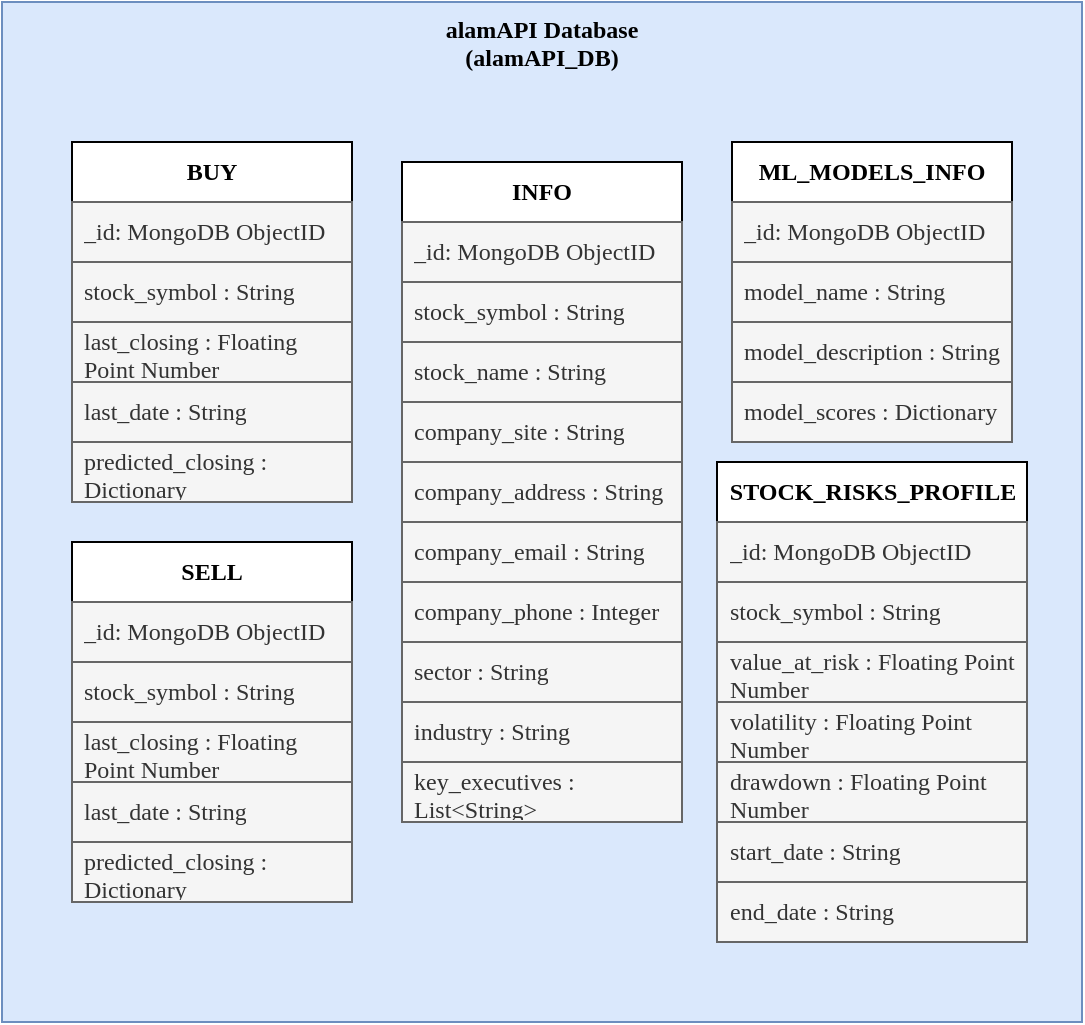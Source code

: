 <mxfile scale="5" border="0">
    <diagram id="MAAUg5SlB5vbJC74zuwW" name="Page-1">
        <mxGraphModel dx="365" dy="795" grid="1" gridSize="10" guides="1" tooltips="1" connect="1" arrows="1" fold="1" page="1" pageScale="1" pageWidth="850" pageHeight="1100" math="0" shadow="0">
            <root>
                <mxCell id="0"/>
                <mxCell id="1" parent="0"/>
                <mxCell id="2" value="&lt;b&gt;alamAPI Database&lt;br&gt;(alamAPI_DB)&lt;/b&gt;" style="rounded=0;whiteSpace=wrap;html=1;fillColor=#dae8fc;strokeColor=#6c8ebf;fontFamily=CMU;fontSource=https%3A%2F%2Ffontlibrary.org%2F%2Fface%2Fcmu-serif;verticalAlign=top;movable=1;resizable=1;rotatable=1;deletable=1;editable=1;connectable=1;" parent="1" vertex="1">
                    <mxGeometry x="40" y="40" width="540" height="510" as="geometry"/>
                </mxCell>
                <mxCell id="17" value="&lt;b&gt;BUY&lt;/b&gt;" style="swimlane;fontStyle=0;childLayout=stackLayout;horizontal=1;startSize=30;horizontalStack=0;resizeParent=1;resizeParentMax=0;resizeLast=0;collapsible=1;marginBottom=0;whiteSpace=wrap;html=1;fontFamily=CMU;fontSource=https%3A%2F%2Ffontlibrary.org%2F%2Fface%2Fcmu-serif;" parent="1" vertex="1">
                    <mxGeometry x="75" y="110" width="140" height="180" as="geometry">
                        <mxRectangle x="100" y="160" width="40" height="40" as="alternateBounds"/>
                    </mxGeometry>
                </mxCell>
                <mxCell id="18" value="_id: MongoDB ObjectID" style="text;align=left;verticalAlign=middle;spacingLeft=4;spacingRight=4;overflow=hidden;points=[[0,0.5],[1,0.5]];portConstraint=eastwest;rotatable=0;whiteSpace=wrap;html=1;fillColor=#f5f5f5;fontColor=#333333;strokeColor=#666666;fontFamily=CMU;fontSource=https%3A%2F%2Ffontlibrary.org%2F%2Fface%2Fcmu-serif;" parent="17" vertex="1">
                    <mxGeometry y="30" width="140" height="30" as="geometry"/>
                </mxCell>
                <mxCell id="19" value="stock_symbol : String" style="text;align=left;verticalAlign=middle;spacingLeft=4;spacingRight=4;overflow=hidden;points=[[0,0.5],[1,0.5]];portConstraint=eastwest;rotatable=0;whiteSpace=wrap;html=1;fillColor=#f5f5f5;fontColor=#333333;strokeColor=#666666;fontFamily=CMU;fontSource=https%3A%2F%2Ffontlibrary.org%2F%2Fface%2Fcmu-serif;" parent="17" vertex="1">
                    <mxGeometry y="60" width="140" height="30" as="geometry"/>
                </mxCell>
                <mxCell id="24" value="last_closing : Floating Point Number" style="text;align=left;verticalAlign=middle;spacingLeft=4;spacingRight=4;overflow=hidden;points=[[0,0.5],[1,0.5]];portConstraint=eastwest;rotatable=0;whiteSpace=wrap;html=1;fillColor=#f5f5f5;fontColor=#333333;strokeColor=#666666;fontFamily=CMU;fontSource=https%3A%2F%2Ffontlibrary.org%2F%2Fface%2Fcmu-serif;" parent="17" vertex="1">
                    <mxGeometry y="90" width="140" height="30" as="geometry"/>
                </mxCell>
                <mxCell id="20" value="last_date : String" style="text;align=left;verticalAlign=middle;spacingLeft=4;spacingRight=4;overflow=hidden;points=[[0,0.5],[1,0.5]];portConstraint=eastwest;rotatable=0;whiteSpace=wrap;html=1;fillColor=#f5f5f5;fontColor=#333333;strokeColor=#666666;fontFamily=CMU;fontSource=https%3A%2F%2Ffontlibrary.org%2F%2Fface%2Fcmu-serif;" parent="17" vertex="1">
                    <mxGeometry y="120" width="140" height="30" as="geometry"/>
                </mxCell>
                <mxCell id="25" value="predicted_closing : Dictionary" style="text;align=left;verticalAlign=middle;spacingLeft=4;spacingRight=4;overflow=hidden;points=[[0,0.5],[1,0.5]];portConstraint=eastwest;rotatable=0;whiteSpace=wrap;html=1;fillColor=#f5f5f5;fontColor=#333333;strokeColor=#666666;fontFamily=CMU;fontSource=https%3A%2F%2Ffontlibrary.org%2F%2Fface%2Fcmu-serif;" parent="17" vertex="1">
                    <mxGeometry y="150" width="140" height="30" as="geometry"/>
                </mxCell>
                <mxCell id="26" value="&lt;b&gt;SELL&lt;/b&gt;" style="swimlane;fontStyle=0;childLayout=stackLayout;horizontal=1;startSize=30;horizontalStack=0;resizeParent=1;resizeParentMax=0;resizeLast=0;collapsible=1;marginBottom=0;whiteSpace=wrap;html=1;fontFamily=CMU;fontSource=https%3A%2F%2Ffontlibrary.org%2F%2Fface%2Fcmu-serif;" parent="1" vertex="1">
                    <mxGeometry x="75" y="310" width="140" height="180" as="geometry">
                        <mxRectangle x="100" y="160" width="40" height="40" as="alternateBounds"/>
                    </mxGeometry>
                </mxCell>
                <mxCell id="27" value="_id: MongoDB ObjectID" style="text;align=left;verticalAlign=middle;spacingLeft=4;spacingRight=4;overflow=hidden;points=[[0,0.5],[1,0.5]];portConstraint=eastwest;rotatable=0;whiteSpace=wrap;html=1;fillColor=#f5f5f5;fontColor=#333333;strokeColor=#666666;fontFamily=CMU;fontSource=https%3A%2F%2Ffontlibrary.org%2F%2Fface%2Fcmu-serif;" parent="26" vertex="1">
                    <mxGeometry y="30" width="140" height="30" as="geometry"/>
                </mxCell>
                <mxCell id="28" value="stock_symbol : String" style="text;align=left;verticalAlign=middle;spacingLeft=4;spacingRight=4;overflow=hidden;points=[[0,0.5],[1,0.5]];portConstraint=eastwest;rotatable=0;whiteSpace=wrap;html=1;fillColor=#f5f5f5;fontColor=#333333;strokeColor=#666666;fontFamily=CMU;fontSource=https%3A%2F%2Ffontlibrary.org%2F%2Fface%2Fcmu-serif;" parent="26" vertex="1">
                    <mxGeometry y="60" width="140" height="30" as="geometry"/>
                </mxCell>
                <mxCell id="29" value="last_closing : Floating Point Number" style="text;align=left;verticalAlign=middle;spacingLeft=4;spacingRight=4;overflow=hidden;points=[[0,0.5],[1,0.5]];portConstraint=eastwest;rotatable=0;whiteSpace=wrap;html=1;fillColor=#f5f5f5;fontColor=#333333;strokeColor=#666666;fontFamily=CMU;fontSource=https%3A%2F%2Ffontlibrary.org%2F%2Fface%2Fcmu-serif;" parent="26" vertex="1">
                    <mxGeometry y="90" width="140" height="30" as="geometry"/>
                </mxCell>
                <mxCell id="30" value="last_date : String" style="text;align=left;verticalAlign=middle;spacingLeft=4;spacingRight=4;overflow=hidden;points=[[0,0.5],[1,0.5]];portConstraint=eastwest;rotatable=0;whiteSpace=wrap;html=1;fillColor=#f5f5f5;fontColor=#333333;strokeColor=#666666;fontFamily=CMU;fontSource=https%3A%2F%2Ffontlibrary.org%2F%2Fface%2Fcmu-serif;" parent="26" vertex="1">
                    <mxGeometry y="120" width="140" height="30" as="geometry"/>
                </mxCell>
                <mxCell id="31" value="predicted_closing : Dictionary" style="text;align=left;verticalAlign=middle;spacingLeft=4;spacingRight=4;overflow=hidden;points=[[0,0.5],[1,0.5]];portConstraint=eastwest;rotatable=0;whiteSpace=wrap;html=1;fillColor=#f5f5f5;fontColor=#333333;strokeColor=#666666;fontFamily=CMU;fontSource=https%3A%2F%2Ffontlibrary.org%2F%2Fface%2Fcmu-serif;" parent="26" vertex="1">
                    <mxGeometry y="150" width="140" height="30" as="geometry"/>
                </mxCell>
                <mxCell id="32" value="&lt;b&gt;INFO&lt;/b&gt;" style="swimlane;fontStyle=0;childLayout=stackLayout;horizontal=1;startSize=30;horizontalStack=0;resizeParent=1;resizeParentMax=0;resizeLast=0;collapsible=1;marginBottom=0;whiteSpace=wrap;html=1;fontFamily=CMU;fontSource=https%3A%2F%2Ffontlibrary.org%2F%2Fface%2Fcmu-serif;" parent="1" vertex="1">
                    <mxGeometry x="240" y="120" width="140" height="330" as="geometry">
                        <mxRectangle x="100" y="160" width="40" height="40" as="alternateBounds"/>
                    </mxGeometry>
                </mxCell>
                <mxCell id="33" value="_id: MongoDB ObjectID" style="text;align=left;verticalAlign=middle;spacingLeft=4;spacingRight=4;overflow=hidden;points=[[0,0.5],[1,0.5]];portConstraint=eastwest;rotatable=0;whiteSpace=wrap;html=1;fillColor=#f5f5f5;fontColor=#333333;strokeColor=#666666;fontFamily=CMU;fontSource=https%3A%2F%2Ffontlibrary.org%2F%2Fface%2Fcmu-serif;" parent="32" vertex="1">
                    <mxGeometry y="30" width="140" height="30" as="geometry"/>
                </mxCell>
                <mxCell id="57" value="stock_symbol : String" style="text;align=left;verticalAlign=middle;spacingLeft=4;spacingRight=4;overflow=hidden;points=[[0,0.5],[1,0.5]];portConstraint=eastwest;rotatable=0;whiteSpace=wrap;html=1;fillColor=#f5f5f5;fontColor=#333333;strokeColor=#666666;fontFamily=CMU;fontSource=https%3A%2F%2Ffontlibrary.org%2F%2Fface%2Fcmu-serif;" vertex="1" parent="32">
                    <mxGeometry y="60" width="140" height="30" as="geometry"/>
                </mxCell>
                <mxCell id="34" value="stock_name : String" style="text;align=left;verticalAlign=middle;spacingLeft=4;spacingRight=4;overflow=hidden;points=[[0,0.5],[1,0.5]];portConstraint=eastwest;rotatable=0;whiteSpace=wrap;html=1;fillColor=#f5f5f5;fontColor=#333333;strokeColor=#666666;fontFamily=CMU;fontSource=https%3A%2F%2Ffontlibrary.org%2F%2Fface%2Fcmu-serif;" parent="32" vertex="1">
                    <mxGeometry y="90" width="140" height="30" as="geometry"/>
                </mxCell>
                <mxCell id="35" value="company_site : String" style="text;align=left;verticalAlign=middle;spacingLeft=4;spacingRight=4;overflow=hidden;points=[[0,0.5],[1,0.5]];portConstraint=eastwest;rotatable=0;whiteSpace=wrap;html=1;fillColor=#f5f5f5;fontColor=#333333;strokeColor=#666666;fontFamily=CMU;fontSource=https%3A%2F%2Ffontlibrary.org%2F%2Fface%2Fcmu-serif;" parent="32" vertex="1">
                    <mxGeometry y="120" width="140" height="30" as="geometry"/>
                </mxCell>
                <mxCell id="36" value="company_address : String" style="text;align=left;verticalAlign=middle;spacingLeft=4;spacingRight=4;overflow=hidden;points=[[0,0.5],[1,0.5]];portConstraint=eastwest;rotatable=0;whiteSpace=wrap;html=1;fillColor=#f5f5f5;fontColor=#333333;strokeColor=#666666;fontFamily=CMU;fontSource=https%3A%2F%2Ffontlibrary.org%2F%2Fface%2Fcmu-serif;" parent="32" vertex="1">
                    <mxGeometry y="150" width="140" height="30" as="geometry"/>
                </mxCell>
                <mxCell id="38" value="company_email : String" style="text;align=left;verticalAlign=middle;spacingLeft=4;spacingRight=4;overflow=hidden;points=[[0,0.5],[1,0.5]];portConstraint=eastwest;rotatable=0;whiteSpace=wrap;html=1;fillColor=#f5f5f5;fontColor=#333333;strokeColor=#666666;fontFamily=CMU;fontSource=https%3A%2F%2Ffontlibrary.org%2F%2Fface%2Fcmu-serif;" parent="32" vertex="1">
                    <mxGeometry y="180" width="140" height="30" as="geometry"/>
                </mxCell>
                <mxCell id="39" value="company_phone : Integer" style="text;align=left;verticalAlign=middle;spacingLeft=4;spacingRight=4;overflow=hidden;points=[[0,0.5],[1,0.5]];portConstraint=eastwest;rotatable=0;whiteSpace=wrap;html=1;fillColor=#f5f5f5;fontColor=#333333;strokeColor=#666666;fontFamily=CMU;fontSource=https%3A%2F%2Ffontlibrary.org%2F%2Fface%2Fcmu-serif;" parent="32" vertex="1">
                    <mxGeometry y="210" width="140" height="30" as="geometry"/>
                </mxCell>
                <mxCell id="40" value="sector : String" style="text;align=left;verticalAlign=middle;spacingLeft=4;spacingRight=4;overflow=hidden;points=[[0,0.5],[1,0.5]];portConstraint=eastwest;rotatable=0;whiteSpace=wrap;html=1;fillColor=#f5f5f5;fontColor=#333333;strokeColor=#666666;fontFamily=CMU;fontSource=https%3A%2F%2Ffontlibrary.org%2F%2Fface%2Fcmu-serif;" parent="32" vertex="1">
                    <mxGeometry y="240" width="140" height="30" as="geometry"/>
                </mxCell>
                <mxCell id="41" value="industry : String" style="text;align=left;verticalAlign=middle;spacingLeft=4;spacingRight=4;overflow=hidden;points=[[0,0.5],[1,0.5]];portConstraint=eastwest;rotatable=0;whiteSpace=wrap;html=1;fillColor=#f5f5f5;fontColor=#333333;strokeColor=#666666;fontFamily=CMU;fontSource=https%3A%2F%2Ffontlibrary.org%2F%2Fface%2Fcmu-serif;" parent="32" vertex="1">
                    <mxGeometry y="270" width="140" height="30" as="geometry"/>
                </mxCell>
                <mxCell id="42" value="key_executives : List&amp;lt;String&amp;gt;" style="text;align=left;verticalAlign=middle;spacingLeft=4;spacingRight=4;overflow=hidden;points=[[0,0.5],[1,0.5]];portConstraint=eastwest;rotatable=0;whiteSpace=wrap;html=1;fillColor=#f5f5f5;fontColor=#333333;strokeColor=#666666;fontFamily=CMU;fontSource=https%3A%2F%2Ffontlibrary.org%2F%2Fface%2Fcmu-serif;" parent="32" vertex="1">
                    <mxGeometry y="300" width="140" height="30" as="geometry"/>
                </mxCell>
                <mxCell id="43" value="&lt;b&gt;ML_MODELS_INFO&lt;/b&gt;" style="swimlane;fontStyle=0;childLayout=stackLayout;horizontal=1;startSize=30;horizontalStack=0;resizeParent=1;resizeParentMax=0;resizeLast=0;collapsible=1;marginBottom=0;whiteSpace=wrap;html=1;fontFamily=CMU;fontSource=https%3A%2F%2Ffontlibrary.org%2F%2Fface%2Fcmu-serif;" parent="1" vertex="1">
                    <mxGeometry x="405" y="110" width="140" height="150" as="geometry">
                        <mxRectangle x="100" y="160" width="40" height="40" as="alternateBounds"/>
                    </mxGeometry>
                </mxCell>
                <mxCell id="44" value="_id: MongoDB ObjectID" style="text;align=left;verticalAlign=middle;spacingLeft=4;spacingRight=4;overflow=hidden;points=[[0,0.5],[1,0.5]];portConstraint=eastwest;rotatable=0;whiteSpace=wrap;html=1;fillColor=#f5f5f5;fontColor=#333333;strokeColor=#666666;fontFamily=CMU;fontSource=https%3A%2F%2Ffontlibrary.org%2F%2Fface%2Fcmu-serif;" parent="43" vertex="1">
                    <mxGeometry y="30" width="140" height="30" as="geometry"/>
                </mxCell>
                <mxCell id="45" value="model_name : String" style="text;align=left;verticalAlign=middle;spacingLeft=4;spacingRight=4;overflow=hidden;points=[[0,0.5],[1,0.5]];portConstraint=eastwest;rotatable=0;whiteSpace=wrap;html=1;fillColor=#f5f5f5;fontColor=#333333;strokeColor=#666666;fontFamily=CMU;fontSource=https%3A%2F%2Ffontlibrary.org%2F%2Fface%2Fcmu-serif;" parent="43" vertex="1">
                    <mxGeometry y="60" width="140" height="30" as="geometry"/>
                </mxCell>
                <mxCell id="46" value="model_description : String" style="text;align=left;verticalAlign=middle;spacingLeft=4;spacingRight=4;overflow=hidden;points=[[0,0.5],[1,0.5]];portConstraint=eastwest;rotatable=0;whiteSpace=wrap;html=1;fillColor=#f5f5f5;fontColor=#333333;strokeColor=#666666;fontFamily=CMU;fontSource=https%3A%2F%2Ffontlibrary.org%2F%2Fface%2Fcmu-serif;" parent="43" vertex="1">
                    <mxGeometry y="90" width="140" height="30" as="geometry"/>
                </mxCell>
                <mxCell id="47" value="model_scores : Dictionary" style="text;align=left;verticalAlign=middle;spacingLeft=4;spacingRight=4;overflow=hidden;points=[[0,0.5],[1,0.5]];portConstraint=eastwest;rotatable=0;whiteSpace=wrap;html=1;fillColor=#f5f5f5;fontColor=#333333;strokeColor=#666666;fontFamily=CMU;fontSource=https%3A%2F%2Ffontlibrary.org%2F%2Fface%2Fcmu-serif;" parent="43" vertex="1">
                    <mxGeometry y="120" width="140" height="30" as="geometry"/>
                </mxCell>
                <mxCell id="49" value="&lt;b&gt;STOCK_RISKS_PROFILE&lt;/b&gt;" style="swimlane;fontStyle=0;childLayout=stackLayout;horizontal=1;startSize=30;horizontalStack=0;resizeParent=1;resizeParentMax=0;resizeLast=0;collapsible=1;marginBottom=0;whiteSpace=wrap;html=1;fontFamily=CMU;fontSource=https%3A%2F%2Ffontlibrary.org%2F%2Fface%2Fcmu-serif;" parent="1" vertex="1">
                    <mxGeometry x="397.5" y="270" width="155" height="240" as="geometry">
                        <mxRectangle x="100" y="160" width="40" height="40" as="alternateBounds"/>
                    </mxGeometry>
                </mxCell>
                <mxCell id="50" value="_id: MongoDB ObjectID" style="text;align=left;verticalAlign=middle;spacingLeft=4;spacingRight=4;overflow=hidden;points=[[0,0.5],[1,0.5]];portConstraint=eastwest;rotatable=0;whiteSpace=wrap;html=1;fillColor=#f5f5f5;fontColor=#333333;strokeColor=#666666;fontFamily=CMU;fontSource=https%3A%2F%2Ffontlibrary.org%2F%2Fface%2Fcmu-serif;" parent="49" vertex="1">
                    <mxGeometry y="30" width="155" height="30" as="geometry"/>
                </mxCell>
                <mxCell id="51" value="stock_symbol : String" style="text;align=left;verticalAlign=middle;spacingLeft=4;spacingRight=4;overflow=hidden;points=[[0,0.5],[1,0.5]];portConstraint=eastwest;rotatable=0;whiteSpace=wrap;html=1;fillColor=#f5f5f5;fontColor=#333333;strokeColor=#666666;fontFamily=CMU;fontSource=https%3A%2F%2Ffontlibrary.org%2F%2Fface%2Fcmu-serif;" parent="49" vertex="1">
                    <mxGeometry y="60" width="155" height="30" as="geometry"/>
                </mxCell>
                <mxCell id="52" value="value_at_risk : Floating Point Number" style="text;align=left;verticalAlign=middle;spacingLeft=4;spacingRight=4;overflow=hidden;points=[[0,0.5],[1,0.5]];portConstraint=eastwest;rotatable=0;whiteSpace=wrap;html=1;fillColor=#f5f5f5;fontColor=#333333;strokeColor=#666666;fontFamily=CMU;fontSource=https%3A%2F%2Ffontlibrary.org%2F%2Fface%2Fcmu-serif;" parent="49" vertex="1">
                    <mxGeometry y="90" width="155" height="30" as="geometry"/>
                </mxCell>
                <mxCell id="53" value="volatility : Floating Point Number" style="text;align=left;verticalAlign=middle;spacingLeft=4;spacingRight=4;overflow=hidden;points=[[0,0.5],[1,0.5]];portConstraint=eastwest;rotatable=0;whiteSpace=wrap;html=1;fillColor=#f5f5f5;fontColor=#333333;strokeColor=#666666;fontFamily=CMU;fontSource=https%3A%2F%2Ffontlibrary.org%2F%2Fface%2Fcmu-serif;" parent="49" vertex="1">
                    <mxGeometry y="120" width="155" height="30" as="geometry"/>
                </mxCell>
                <mxCell id="54" value="drawdown : Floating Point Number" style="text;align=left;verticalAlign=middle;spacingLeft=4;spacingRight=4;overflow=hidden;points=[[0,0.5],[1,0.5]];portConstraint=eastwest;rotatable=0;whiteSpace=wrap;html=1;fillColor=#f5f5f5;fontColor=#333333;strokeColor=#666666;fontFamily=CMU;fontSource=https%3A%2F%2Ffontlibrary.org%2F%2Fface%2Fcmu-serif;" parent="49" vertex="1">
                    <mxGeometry y="150" width="155" height="30" as="geometry"/>
                </mxCell>
                <mxCell id="55" value="start_date : String" style="text;align=left;verticalAlign=middle;spacingLeft=4;spacingRight=4;overflow=hidden;points=[[0,0.5],[1,0.5]];portConstraint=eastwest;rotatable=0;whiteSpace=wrap;html=1;fillColor=#f5f5f5;fontColor=#333333;strokeColor=#666666;fontFamily=CMU;fontSource=https%3A%2F%2Ffontlibrary.org%2F%2Fface%2Fcmu-serif;" parent="49" vertex="1">
                    <mxGeometry y="180" width="155" height="30" as="geometry"/>
                </mxCell>
                <mxCell id="56" value="end_date : String" style="text;align=left;verticalAlign=middle;spacingLeft=4;spacingRight=4;overflow=hidden;points=[[0,0.5],[1,0.5]];portConstraint=eastwest;rotatable=0;whiteSpace=wrap;html=1;fillColor=#f5f5f5;fontColor=#333333;strokeColor=#666666;fontFamily=CMU;fontSource=https%3A%2F%2Ffontlibrary.org%2F%2Fface%2Fcmu-serif;" parent="49" vertex="1">
                    <mxGeometry y="210" width="155" height="30" as="geometry"/>
                </mxCell>
            </root>
        </mxGraphModel>
    </diagram>
</mxfile>
